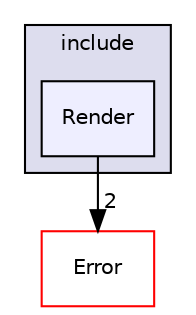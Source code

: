 digraph "Render/include/Render" {
  compound=true
  node [ fontsize="10", fontname="Helvetica"];
  edge [ labelfontsize="10", labelfontname="Helvetica"];
  subgraph clusterdir_73006cd0adef0e56ffbd795963f18caf {
    graph [ bgcolor="#ddddee", pencolor="black", label="include" fontname="Helvetica", fontsize="10", URL="dir_73006cd0adef0e56ffbd795963f18caf.html"]
  dir_428e3bb00c7962d2c22926bb0f5ecc10 [shape=box, label="Render", style="filled", fillcolor="#eeeeff", pencolor="black", URL="dir_428e3bb00c7962d2c22926bb0f5ecc10.html"];
  }
  dir_dbb7256e3909a62d05625b0de8bc416a [shape=box label="Error" fillcolor="white" style="filled" color="red" URL="dir_dbb7256e3909a62d05625b0de8bc416a.html"];
  dir_428e3bb00c7962d2c22926bb0f5ecc10->dir_dbb7256e3909a62d05625b0de8bc416a [headlabel="2", labeldistance=1.5 headhref="dir_000014_000003.html"];
}
